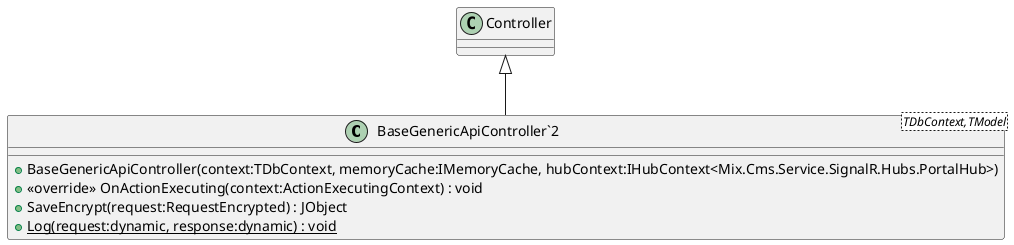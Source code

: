 @startuml
class "BaseGenericApiController`2"<TDbContext,TModel> {
    + BaseGenericApiController(context:TDbContext, memoryCache:IMemoryCache, hubContext:IHubContext<Mix.Cms.Service.SignalR.Hubs.PortalHub>)
    + <<override>> OnActionExecuting(context:ActionExecutingContext) : void
    + SaveEncrypt(request:RequestEncrypted) : JObject
    + {static} Log(request:dynamic, response:dynamic) : void
}
Controller <|-- "BaseGenericApiController`2"
@enduml
